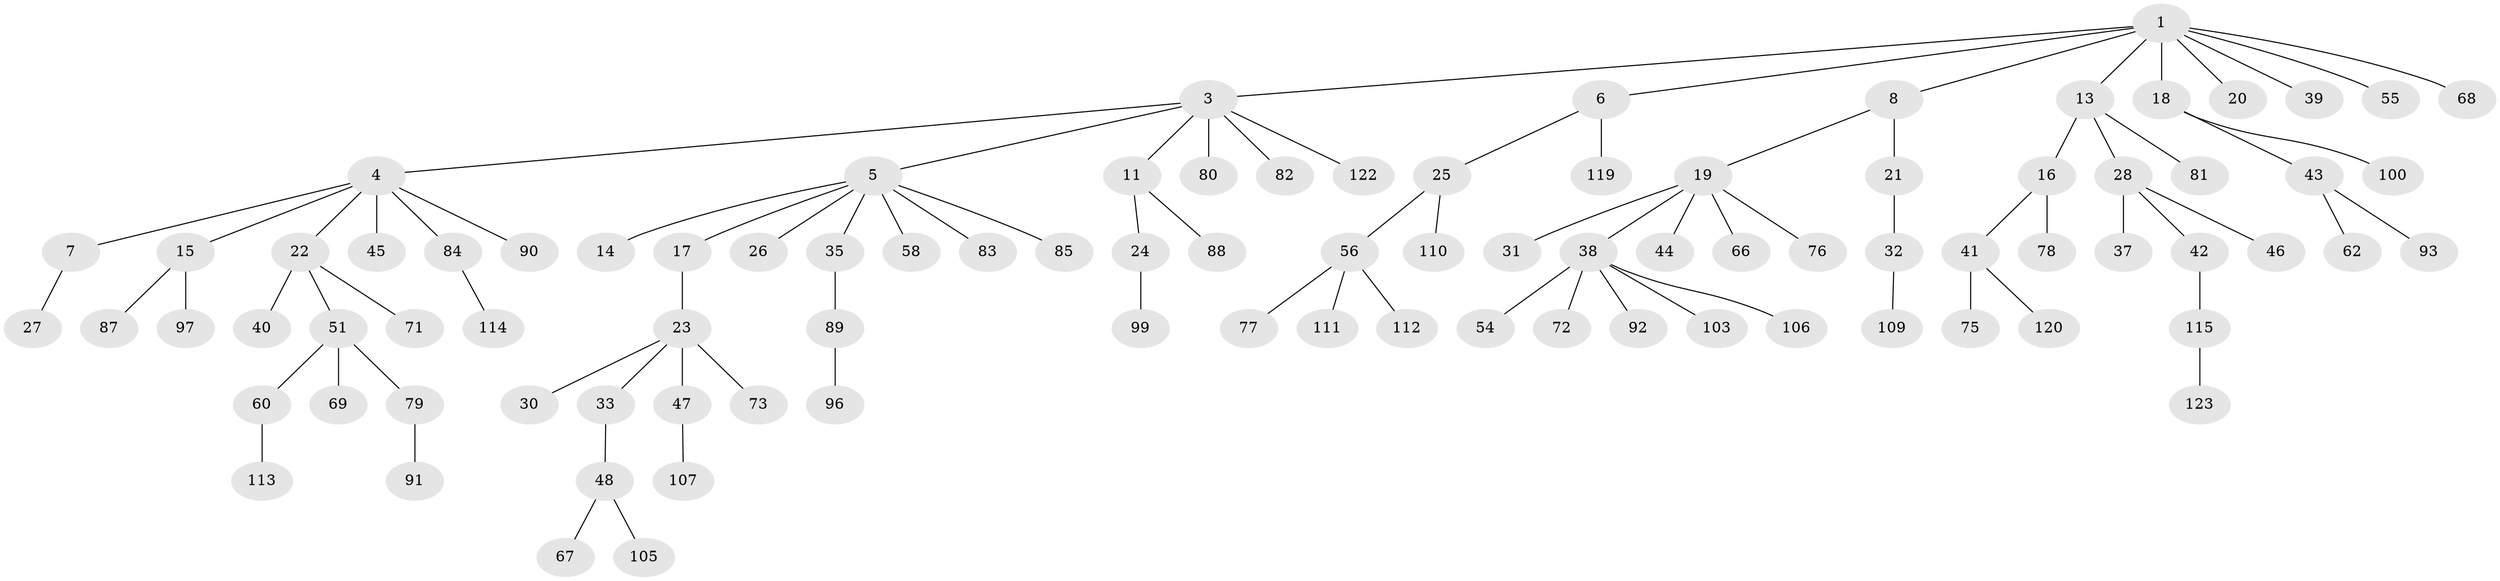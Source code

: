// Generated by graph-tools (version 1.1) at 2025/52/02/27/25 19:52:12]
// undirected, 92 vertices, 91 edges
graph export_dot {
graph [start="1"]
  node [color=gray90,style=filled];
  1 [super="+2"];
  3 [super="+12"];
  4 [super="+63"];
  5 [super="+9"];
  6 [super="+10"];
  7;
  8 [super="+94"];
  11;
  13 [super="+117"];
  14;
  15 [super="+36"];
  16 [super="+49"];
  17;
  18;
  19 [super="+29"];
  20;
  21;
  22;
  23 [super="+128"];
  24 [super="+34"];
  25;
  26;
  27;
  28 [super="+53"];
  30;
  31;
  32 [super="+50"];
  33;
  35 [super="+61"];
  37;
  38 [super="+98"];
  39;
  40 [super="+127"];
  41 [super="+52"];
  42 [super="+65"];
  43 [super="+57"];
  44;
  45 [super="+70"];
  46;
  47;
  48 [super="+74"];
  51 [super="+104"];
  54;
  55;
  56 [super="+59"];
  58 [super="+86"];
  60 [super="+64"];
  62;
  66;
  67 [super="+101"];
  68;
  69;
  71;
  72;
  73;
  75;
  76;
  77;
  78;
  79;
  80 [super="+116"];
  81;
  82;
  83 [super="+121"];
  84 [super="+95"];
  85;
  87;
  88;
  89;
  90;
  91;
  92;
  93 [super="+125"];
  96 [super="+124"];
  97 [super="+102"];
  99;
  100;
  103;
  105;
  106 [super="+108"];
  107 [super="+118"];
  109 [super="+126"];
  110;
  111;
  112;
  113;
  114;
  115;
  119;
  120;
  122;
  123;
  1 -- 3;
  1 -- 6;
  1 -- 18;
  1 -- 20;
  1 -- 68;
  1 -- 55;
  1 -- 39;
  1 -- 8;
  1 -- 13;
  3 -- 4;
  3 -- 5;
  3 -- 11;
  3 -- 80;
  3 -- 82;
  3 -- 122;
  4 -- 7;
  4 -- 15;
  4 -- 22;
  4 -- 45;
  4 -- 90;
  4 -- 84;
  5 -- 14;
  5 -- 17;
  5 -- 83;
  5 -- 85;
  5 -- 26;
  5 -- 35;
  5 -- 58;
  6 -- 119;
  6 -- 25;
  7 -- 27;
  8 -- 19;
  8 -- 21;
  11 -- 24;
  11 -- 88;
  13 -- 16;
  13 -- 28;
  13 -- 81;
  15 -- 97;
  15 -- 87;
  16 -- 41;
  16 -- 78;
  17 -- 23;
  18 -- 43;
  18 -- 100;
  19 -- 31;
  19 -- 44;
  19 -- 66;
  19 -- 76;
  19 -- 38;
  21 -- 32;
  22 -- 40;
  22 -- 51;
  22 -- 71;
  23 -- 30;
  23 -- 33;
  23 -- 47;
  23 -- 73;
  24 -- 99;
  25 -- 56;
  25 -- 110;
  28 -- 37;
  28 -- 42;
  28 -- 46;
  32 -- 109;
  33 -- 48;
  35 -- 89;
  38 -- 54;
  38 -- 72;
  38 -- 92;
  38 -- 106;
  38 -- 103;
  41 -- 120;
  41 -- 75;
  42 -- 115;
  43 -- 62;
  43 -- 93;
  47 -- 107;
  48 -- 67;
  48 -- 105;
  51 -- 60;
  51 -- 69;
  51 -- 79;
  56 -- 77;
  56 -- 111;
  56 -- 112;
  60 -- 113;
  79 -- 91;
  84 -- 114;
  89 -- 96;
  115 -- 123;
}
